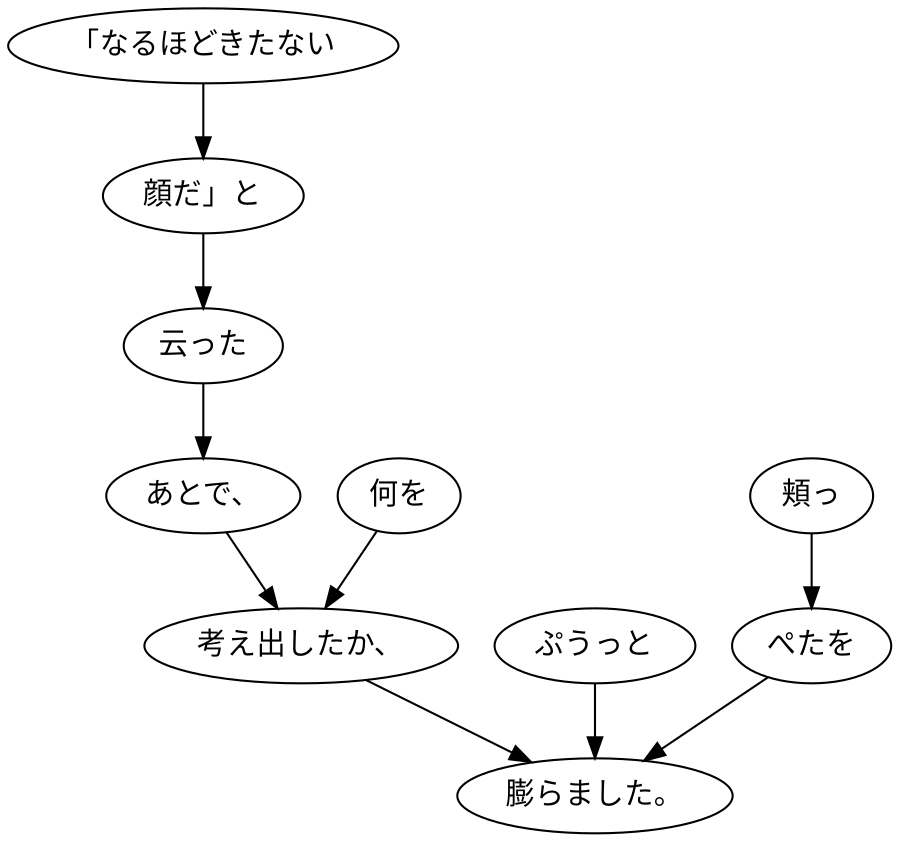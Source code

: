 digraph graph5664 {
	node0 [label="「なるほどきたない"];
	node1 [label="顔だ」と"];
	node2 [label="云った"];
	node3 [label="あとで、"];
	node4 [label="何を"];
	node5 [label="考え出したか、"];
	node6 [label="ぷうっと"];
	node7 [label="頬っ"];
	node8 [label="ぺたを"];
	node9 [label="膨らました。"];
	node0 -> node1;
	node1 -> node2;
	node2 -> node3;
	node3 -> node5;
	node4 -> node5;
	node5 -> node9;
	node6 -> node9;
	node7 -> node8;
	node8 -> node9;
}
